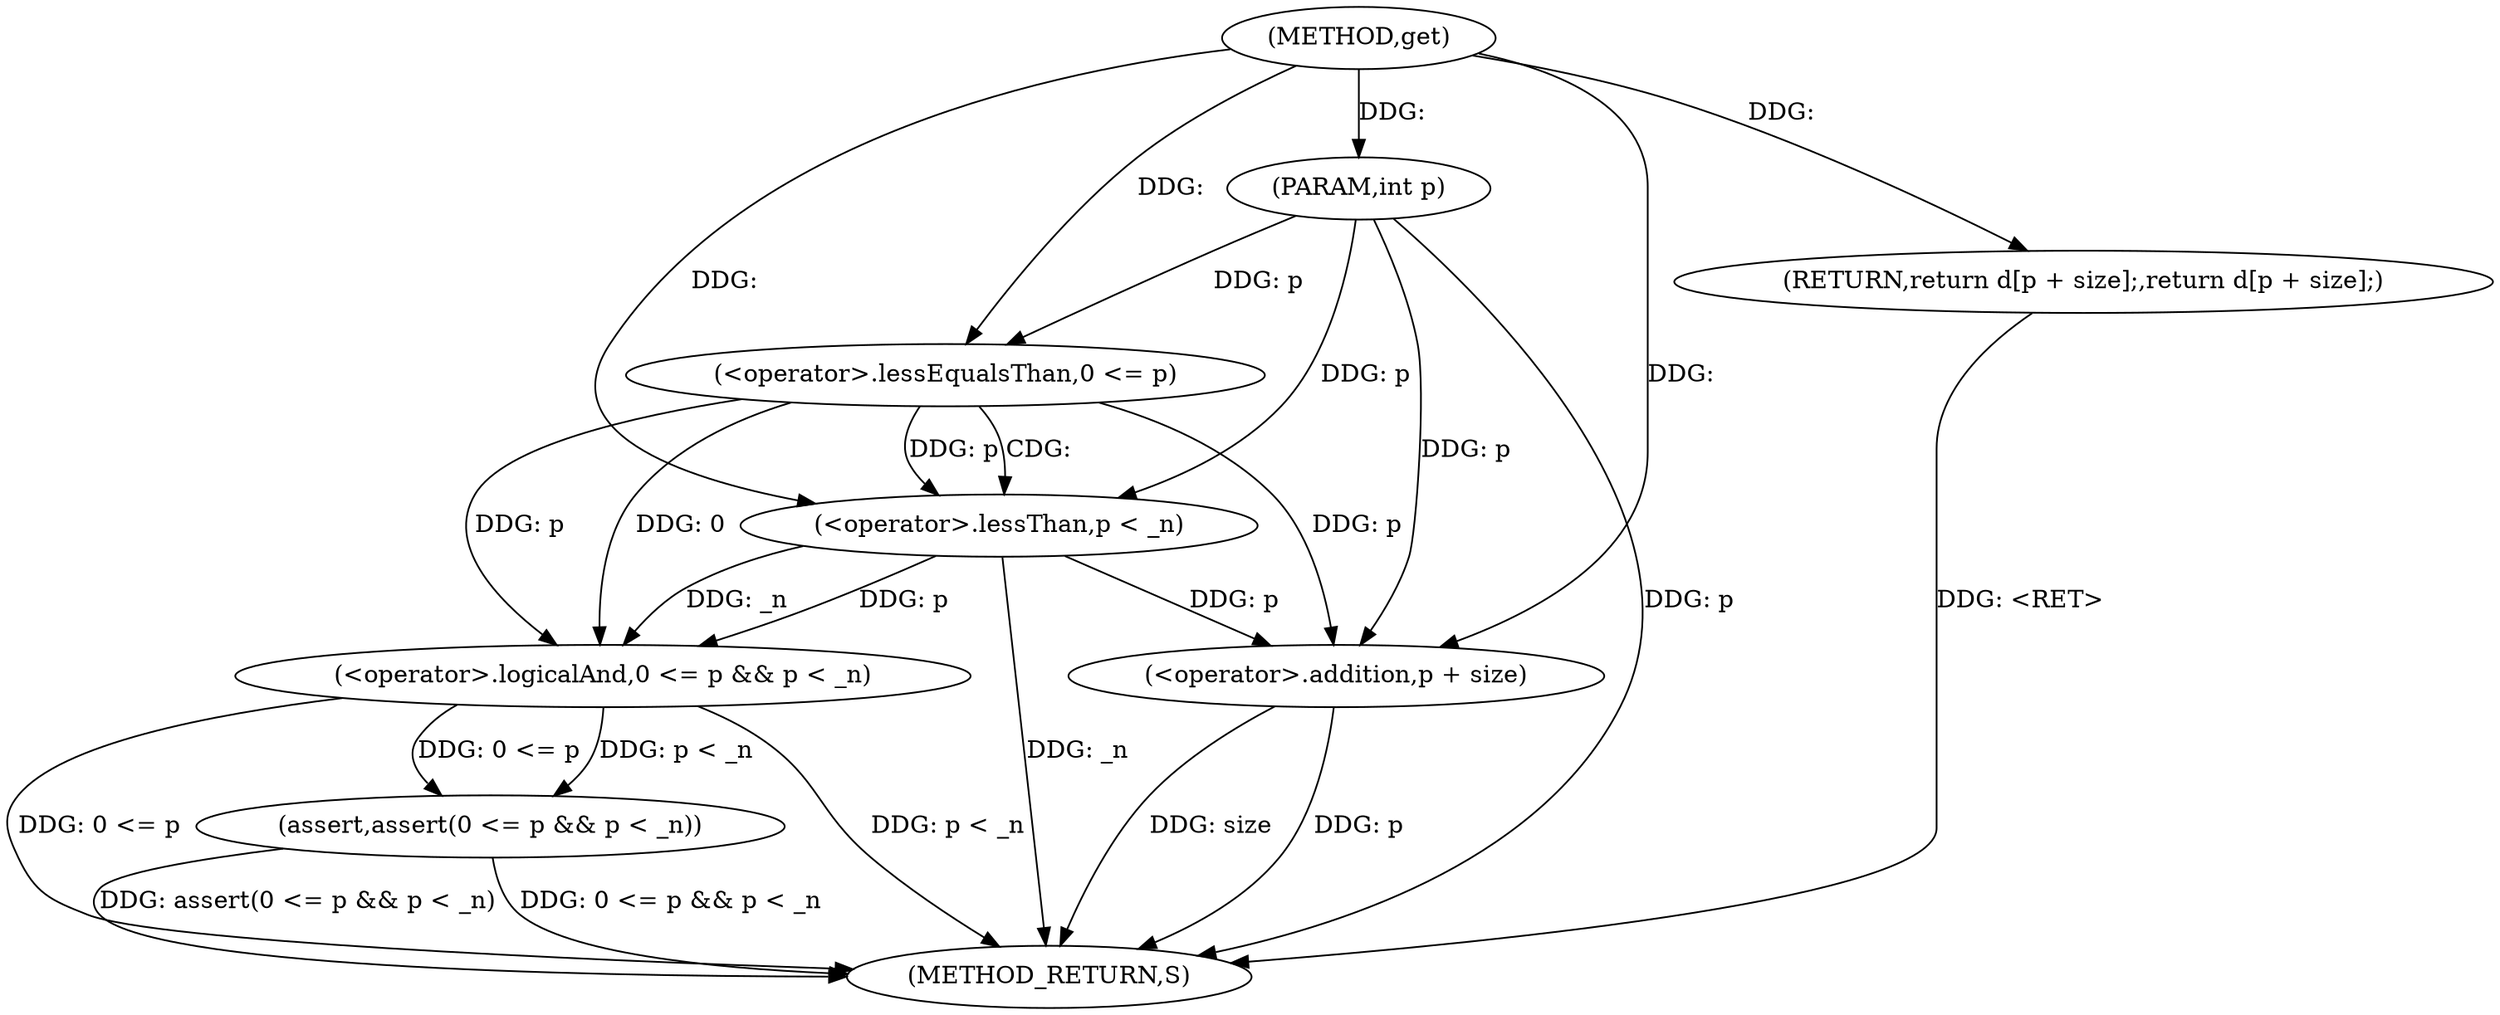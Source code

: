 digraph "get" {  
"1000252" [label = "(METHOD,get)" ]
"1000269" [label = "(METHOD_RETURN,S)" ]
"1000253" [label = "(PARAM,int p)" ]
"1000255" [label = "(assert,assert(0 <= p && p < _n))" ]
"1000263" [label = "(RETURN,return d[p + size];,return d[p + size];)" ]
"1000256" [label = "(<operator>.logicalAnd,0 <= p && p < _n)" ]
"1000257" [label = "(<operator>.lessEqualsThan,0 <= p)" ]
"1000260" [label = "(<operator>.lessThan,p < _n)" ]
"1000266" [label = "(<operator>.addition,p + size)" ]
  "1000263" -> "1000269"  [ label = "DDG: <RET>"] 
  "1000253" -> "1000269"  [ label = "DDG: p"] 
  "1000256" -> "1000269"  [ label = "DDG: 0 <= p"] 
  "1000256" -> "1000269"  [ label = "DDG: p < _n"] 
  "1000255" -> "1000269"  [ label = "DDG: 0 <= p && p < _n"] 
  "1000255" -> "1000269"  [ label = "DDG: assert(0 <= p && p < _n)"] 
  "1000266" -> "1000269"  [ label = "DDG: p"] 
  "1000266" -> "1000269"  [ label = "DDG: size"] 
  "1000260" -> "1000269"  [ label = "DDG: _n"] 
  "1000252" -> "1000253"  [ label = "DDG: "] 
  "1000252" -> "1000263"  [ label = "DDG: "] 
  "1000256" -> "1000255"  [ label = "DDG: p < _n"] 
  "1000256" -> "1000255"  [ label = "DDG: 0 <= p"] 
  "1000257" -> "1000256"  [ label = "DDG: p"] 
  "1000257" -> "1000256"  [ label = "DDG: 0"] 
  "1000260" -> "1000256"  [ label = "DDG: p"] 
  "1000260" -> "1000256"  [ label = "DDG: _n"] 
  "1000252" -> "1000257"  [ label = "DDG: "] 
  "1000253" -> "1000257"  [ label = "DDG: p"] 
  "1000257" -> "1000260"  [ label = "DDG: p"] 
  "1000253" -> "1000260"  [ label = "DDG: p"] 
  "1000252" -> "1000260"  [ label = "DDG: "] 
  "1000257" -> "1000266"  [ label = "DDG: p"] 
  "1000260" -> "1000266"  [ label = "DDG: p"] 
  "1000253" -> "1000266"  [ label = "DDG: p"] 
  "1000252" -> "1000266"  [ label = "DDG: "] 
  "1000257" -> "1000260"  [ label = "CDG: "] 
}
